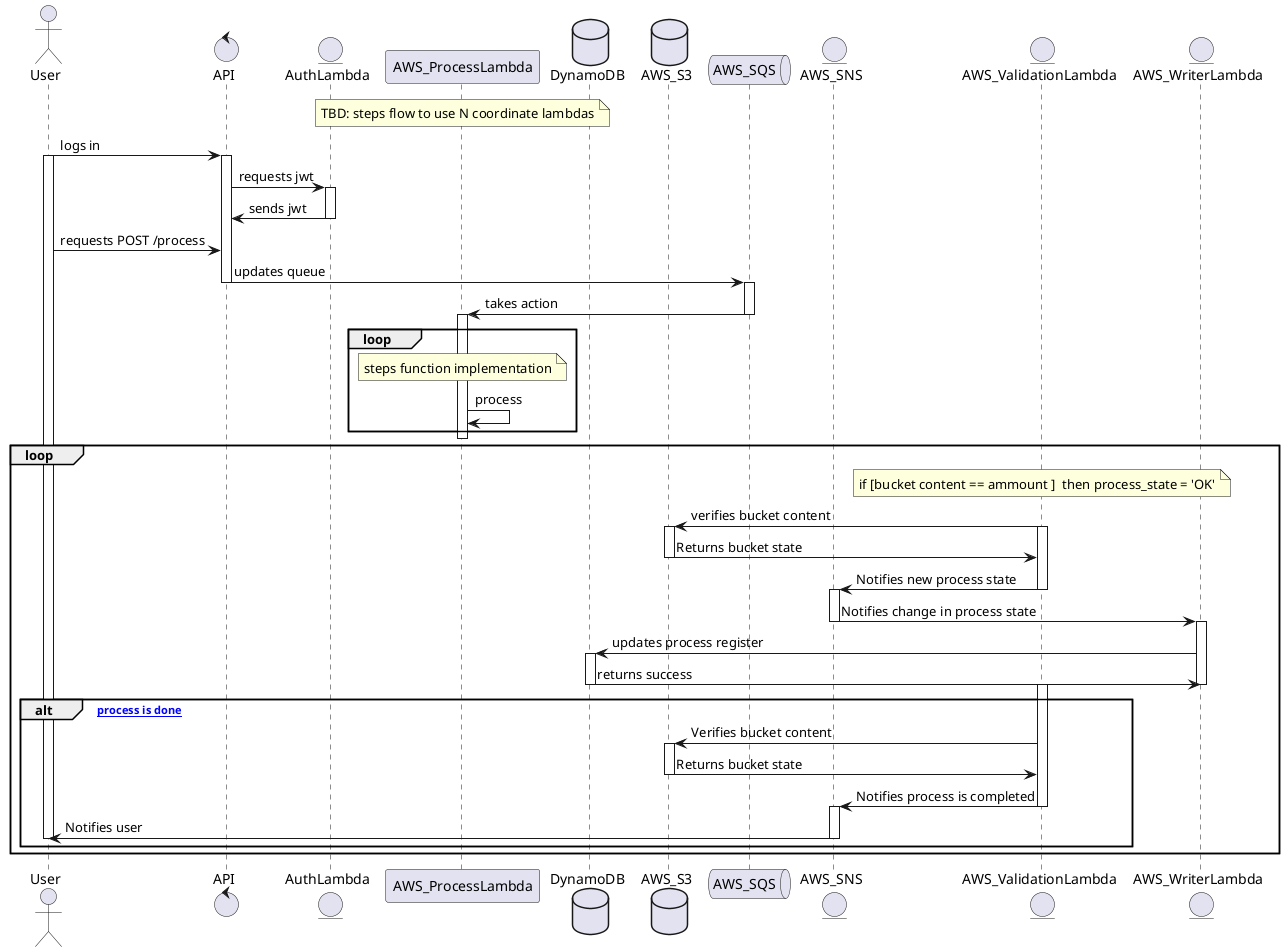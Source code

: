 @startuml ""

actor       User      
control     API 
entity      AuthLambda      
note over   AWS_ProcessLambda: TBD: steps flow to use N coordinate lambdas
entity      AWS_ProcessLambda
database    DynamoDB
database    AWS_S3
queue       AWS_SQS  
entity      AWS_SNS
entity      AWS_ValidationLambda
entity      AWS_WriterLambda

User -> API : logs in
activate User
activate API
API -> AuthLambda: requests jwt
activate AuthLambda
AuthLambda -> API: sends jwt
deactivate AuthLambda
User -> API: requests POST /process
API -> AWS_SQS: updates queue
deactivate API

activate AWS_SQS
AWS_SQS -> AWS_ProcessLambda: takes action
deactivate AWS_SQS

loop 
note over AWS_ProcessLambda: steps function implementation
activate AWS_ProcessLambda
AWS_ProcessLambda -> AWS_ProcessLambda: process
end
deactivate AWS_ProcessLambda

loop
    note over AWS_ValidationLambda: if [bucket content == ammount ]  then process_state = 'OK'
    AWS_ValidationLambda -> AWS_S3: verifies bucket content
    activate AWS_S3
    activate AWS_ValidationLambda
    AWS_S3 -> AWS_ValidationLambda: Returns bucket state
    deactivate AWS_S3

    AWS_ValidationLambda -> AWS_SNS: Notifies new process state
    deactivate AWS_ValidationLambda
    activate AWS_SNS
    AWS_SNS -> AWS_WriterLambda: Notifies change in process state
    deactivate AWS_SNS
    activate AWS_WriterLambda
    AWS_WriterLambda -> DynamoDB: updates process register
    activate DynamoDB 
    DynamoDB -> AWS_WriterLambda: returns success
    deactivate DynamoDB
    deactivate AWS_WriterLambda


    alt  [ if process is done]
      activate AWS_ValidationLambda
      AWS_ValidationLambda -> AWS_S3: Verifies bucket content
      activate AWS_S3
      AWS_S3 -> AWS_ValidationLambda: Returns bucket state
      deactivate AWS_S3
      AWS_ValidationLambda -> AWS_SNS: Notifies process is completed
      deactivate AWS_S3
      deactivate AWS_ValidationLambda
      activate AWS_SNS
      AWS_SNS -> User: Notifies user 
      deactivate AWS_SNS
      deactivate User
    end
end
@enduml